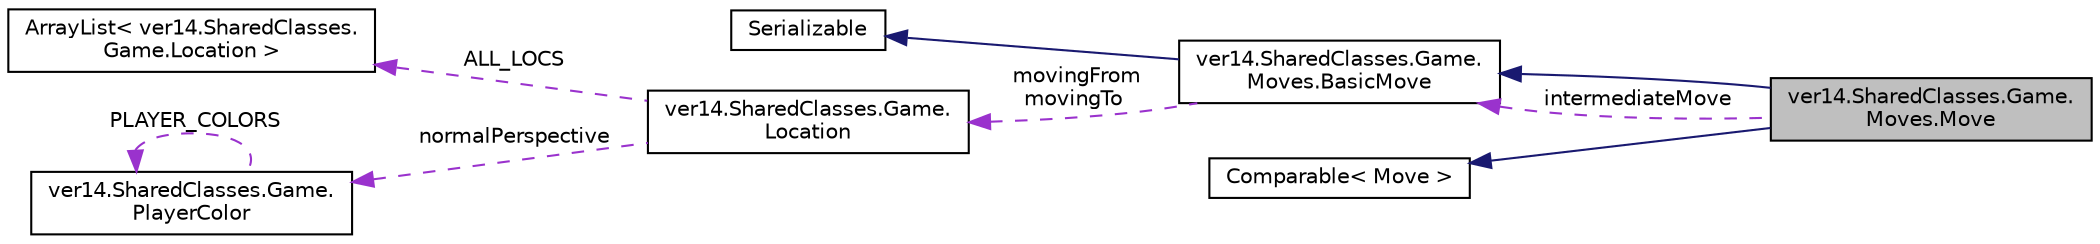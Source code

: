 digraph "ver14.SharedClasses.Game.Moves.Move"
{
 // LATEX_PDF_SIZE
  edge [fontname="Helvetica",fontsize="10",labelfontname="Helvetica",labelfontsize="10"];
  node [fontname="Helvetica",fontsize="10",shape=record];
  rankdir="LR";
  Node1 [label="ver14.SharedClasses.Game.\lMoves.Move",height=0.2,width=0.4,color="black", fillcolor="grey75", style="filled", fontcolor="black",tooltip=" "];
  Node2 -> Node1 [dir="back",color="midnightblue",fontsize="10",style="solid",fontname="Helvetica"];
  Node2 [label="ver14.SharedClasses.Game.\lMoves.BasicMove",height=0.2,width=0.4,color="black", fillcolor="white", style="filled",URL="$classver14_1_1_shared_classes_1_1_game_1_1_moves_1_1_basic_move.html",tooltip=" "];
  Node3 -> Node2 [dir="back",color="midnightblue",fontsize="10",style="solid",fontname="Helvetica"];
  Node3 [label="Serializable",height=0.2,width=0.4,color="black", fillcolor="white", style="filled",tooltip=" "];
  Node4 -> Node2 [dir="back",color="darkorchid3",fontsize="10",style="dashed",label=" movingFrom\nmovingTo" ,fontname="Helvetica"];
  Node4 [label="ver14.SharedClasses.Game.\lLocation",height=0.2,width=0.4,color="black", fillcolor="white", style="filled",URL="$enumver14_1_1_shared_classes_1_1_game_1_1_location.html",tooltip=" "];
  Node5 -> Node4 [dir="back",color="darkorchid3",fontsize="10",style="dashed",label=" ALL_LOCS" ,fontname="Helvetica"];
  Node5 [label="ArrayList\< ver14.SharedClasses.\lGame.Location \>",height=0.2,width=0.4,color="black", fillcolor="white", style="filled",tooltip=" "];
  Node6 -> Node4 [dir="back",color="darkorchid3",fontsize="10",style="dashed",label=" normalPerspective" ,fontname="Helvetica"];
  Node6 [label="ver14.SharedClasses.Game.\lPlayerColor",height=0.2,width=0.4,color="black", fillcolor="white", style="filled",URL="$enumver14_1_1_shared_classes_1_1_game_1_1_player_color.html",tooltip=" "];
  Node6 -> Node6 [dir="back",color="darkorchid3",fontsize="10",style="dashed",label=" PLAYER_COLORS" ,fontname="Helvetica"];
  Node7 -> Node1 [dir="back",color="midnightblue",fontsize="10",style="solid",fontname="Helvetica"];
  Node7 [label="Comparable\< Move \>",height=0.2,width=0.4,color="black", fillcolor="white", style="filled",tooltip=" "];
  Node2 -> Node1 [dir="back",color="darkorchid3",fontsize="10",style="dashed",label=" intermediateMove" ,fontname="Helvetica"];
}
